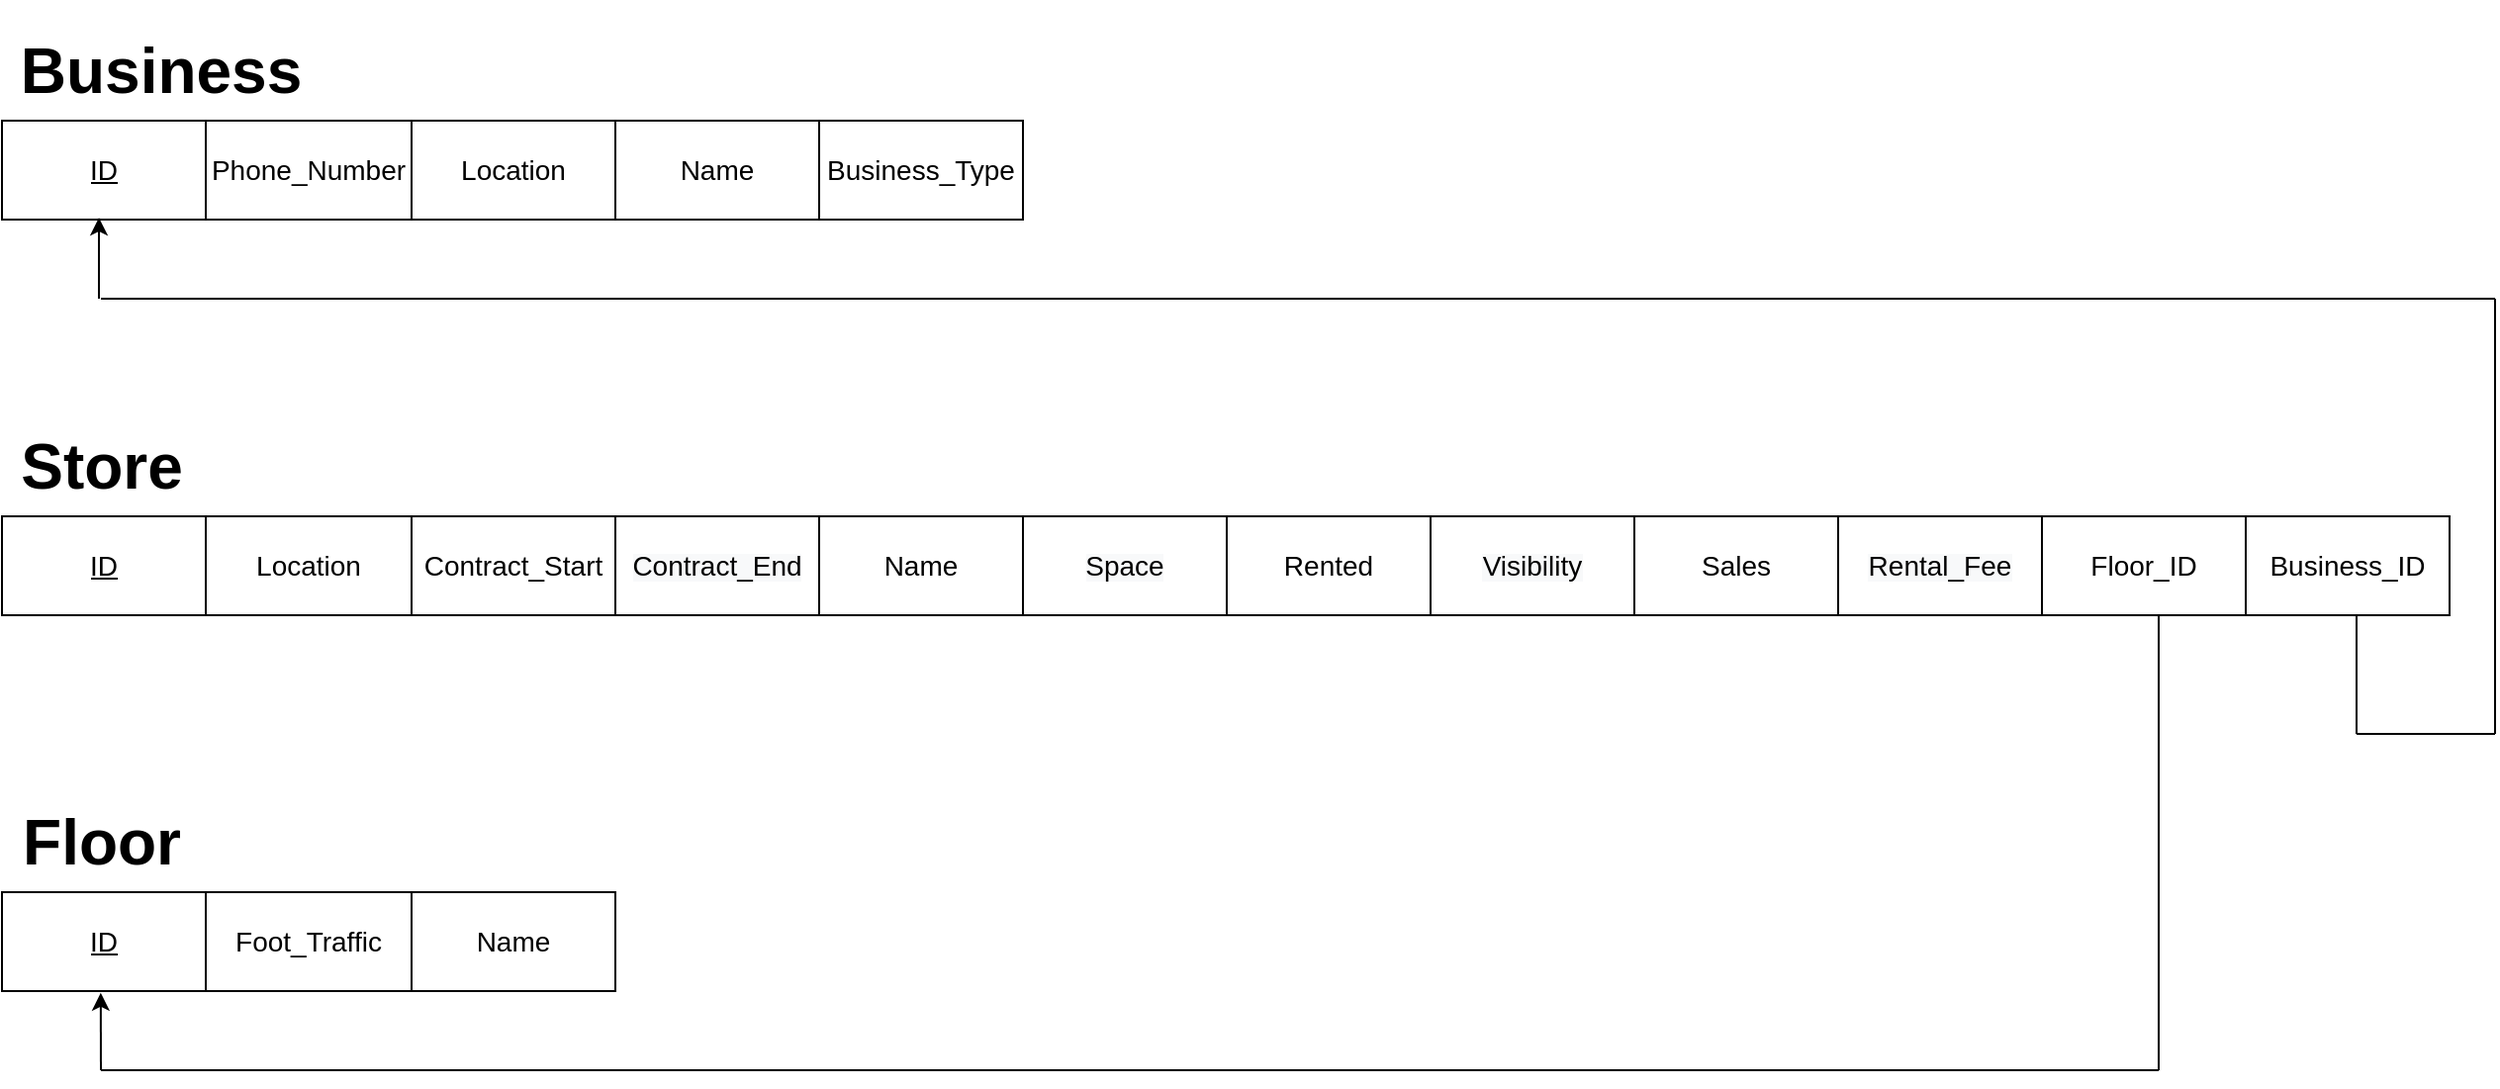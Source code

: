 <mxfile version="14.1.3" type="device"><diagram id="QlJGs3mPaWMUQ_PePfeq" name="Page-1"><mxGraphModel dx="1673" dy="941" grid="0" gridSize="10" guides="0" tooltips="1" connect="1" arrows="1" fold="1" page="0" pageScale="1" pageWidth="850" pageHeight="1100" math="0" shadow="0"><root><mxCell id="0"/><mxCell id="1" parent="0"/><mxCell id="MT9gpwut9oOv43M8Lgvu-1" value="" style="shape=table;html=1;whiteSpace=wrap;startSize=0;container=1;collapsible=0;childLayout=tableLayout;" parent="1" vertex="1"><mxGeometry x="10" y="360" width="1237" height="50" as="geometry"/></mxCell><mxCell id="MT9gpwut9oOv43M8Lgvu-2" value="" style="shape=partialRectangle;html=1;whiteSpace=wrap;collapsible=0;dropTarget=0;pointerEvents=0;fillColor=none;top=0;left=0;bottom=0;right=0;points=[[0,0.5],[1,0.5]];portConstraint=eastwest;" parent="MT9gpwut9oOv43M8Lgvu-1" vertex="1"><mxGeometry width="1237" height="50" as="geometry"/></mxCell><mxCell id="MT9gpwut9oOv43M8Lgvu-3" value="&lt;span&gt;&lt;font style=&quot;font-size: 14px&quot;&gt;&lt;u&gt;ID&lt;/u&gt;&lt;/font&gt;&lt;/span&gt;" style="shape=partialRectangle;html=1;whiteSpace=wrap;connectable=0;fillColor=none;top=0;left=0;bottom=0;right=0;overflow=hidden;" parent="MT9gpwut9oOv43M8Lgvu-2" vertex="1"><mxGeometry width="103" height="50" as="geometry"/></mxCell><mxCell id="MT9gpwut9oOv43M8Lgvu-4" value="&lt;span&gt;&lt;font style=&quot;font-size: 14px&quot;&gt;Location&lt;/font&gt;&lt;/span&gt;" style="shape=partialRectangle;html=1;whiteSpace=wrap;connectable=0;fillColor=none;top=0;left=0;bottom=0;right=0;overflow=hidden;" parent="MT9gpwut9oOv43M8Lgvu-2" vertex="1"><mxGeometry x="103" width="104" height="50" as="geometry"/></mxCell><mxCell id="MT9gpwut9oOv43M8Lgvu-5" value="&lt;span&gt;&lt;font style=&quot;font-size: 14px&quot;&gt;Contract_Start&lt;/font&gt;&lt;/span&gt;" style="shape=partialRectangle;html=1;whiteSpace=wrap;connectable=0;fillColor=none;top=0;left=0;bottom=0;right=0;overflow=hidden;" parent="MT9gpwut9oOv43M8Lgvu-2" vertex="1"><mxGeometry x="207" width="103" height="50" as="geometry"/></mxCell><mxCell id="MT9gpwut9oOv43M8Lgvu-14" value="&lt;span style=&quot;color: rgb(0 , 0 , 0) ; font-family: &amp;#34;helvetica&amp;#34; ; font-style: normal ; font-weight: 400 ; letter-spacing: normal ; text-align: center ; text-indent: 0px ; text-transform: none ; word-spacing: 0px ; background-color: rgb(248 , 249 , 250) ; display: inline ; float: none&quot;&gt;&lt;font style=&quot;font-size: 14px&quot;&gt;Contract_End&lt;/font&gt;&lt;/span&gt;" style="shape=partialRectangle;html=1;whiteSpace=wrap;connectable=0;fillColor=none;top=0;left=0;bottom=0;right=0;overflow=hidden;" parent="MT9gpwut9oOv43M8Lgvu-2" vertex="1"><mxGeometry x="310" width="103" height="50" as="geometry"/></mxCell><mxCell id="MT9gpwut9oOv43M8Lgvu-15" value="&lt;span&gt;&lt;font style=&quot;font-size: 14px&quot;&gt;Name&lt;/font&gt;&lt;/span&gt;" style="shape=partialRectangle;html=1;whiteSpace=wrap;connectable=0;fillColor=none;top=0;left=0;bottom=0;right=0;overflow=hidden;" parent="MT9gpwut9oOv43M8Lgvu-2" vertex="1"><mxGeometry x="413" width="103" height="50" as="geometry"/></mxCell><mxCell id="MT9gpwut9oOv43M8Lgvu-16" value="&lt;span style=&quot;color: rgb(0 , 0 , 0) ; font-family: &amp;#34;helvetica&amp;#34; ; font-style: normal ; font-weight: 400 ; letter-spacing: normal ; text-align: center ; text-indent: 0px ; text-transform: none ; word-spacing: 0px ; background-color: rgb(248 , 249 , 250) ; display: inline ; float: none&quot;&gt;&lt;font style=&quot;font-size: 14px&quot;&gt;Space&lt;/font&gt;&lt;/span&gt;" style="shape=partialRectangle;html=1;whiteSpace=wrap;connectable=0;fillColor=none;top=0;left=0;bottom=0;right=0;overflow=hidden;" parent="MT9gpwut9oOv43M8Lgvu-2" vertex="1"><mxGeometry x="516" width="103" height="50" as="geometry"/></mxCell><mxCell id="MT9gpwut9oOv43M8Lgvu-17" value="&lt;font style=&quot;font-size: 14px&quot;&gt;Rented&lt;/font&gt;" style="shape=partialRectangle;html=1;whiteSpace=wrap;connectable=0;fillColor=none;top=0;left=0;bottom=0;right=0;overflow=hidden;" parent="MT9gpwut9oOv43M8Lgvu-2" vertex="1"><mxGeometry x="619" width="103" height="50" as="geometry"/></mxCell><mxCell id="MT9gpwut9oOv43M8Lgvu-18" value="&lt;span style=&quot;color: rgb(0 , 0 , 0) ; font-family: &amp;#34;helvetica&amp;#34; ; font-style: normal ; font-weight: 400 ; letter-spacing: normal ; text-align: center ; text-indent: 0px ; text-transform: none ; word-spacing: 0px ; background-color: rgb(248 , 249 , 250) ; display: inline ; float: none&quot;&gt;&lt;font style=&quot;font-size: 14px&quot;&gt;Visibility&lt;/font&gt;&lt;/span&gt;" style="shape=partialRectangle;html=1;whiteSpace=wrap;connectable=0;fillColor=none;top=0;left=0;bottom=0;right=0;overflow=hidden;" parent="MT9gpwut9oOv43M8Lgvu-2" vertex="1"><mxGeometry x="722" width="103" height="50" as="geometry"/></mxCell><mxCell id="MT9gpwut9oOv43M8Lgvu-19" value="&lt;font style=&quot;font-size: 14px&quot;&gt;Sales&lt;/font&gt;" style="shape=partialRectangle;html=1;whiteSpace=wrap;connectable=0;fillColor=none;top=0;left=0;bottom=0;right=0;overflow=hidden;" parent="MT9gpwut9oOv43M8Lgvu-2" vertex="1"><mxGeometry x="825" width="103" height="50" as="geometry"/></mxCell><mxCell id="MT9gpwut9oOv43M8Lgvu-20" value="&lt;span style=&quot;color: rgb(0 , 0 , 0) ; font-style: normal ; font-weight: 400 ; letter-spacing: normal ; text-align: center ; text-indent: 0px ; text-transform: none ; word-spacing: 0px ; font-family: &amp;#34;helvetica&amp;#34; ; background-color: rgb(248 , 249 , 250) ; display: inline ; float: none&quot;&gt;&lt;font style=&quot;font-size: 14px&quot;&gt;Rental_Fee&lt;/font&gt;&lt;/span&gt;" style="shape=partialRectangle;html=1;whiteSpace=wrap;connectable=0;fillColor=none;top=0;left=0;bottom=0;right=0;overflow=hidden;" parent="MT9gpwut9oOv43M8Lgvu-2" vertex="1"><mxGeometry x="928" width="103" height="50" as="geometry"/></mxCell><mxCell id="MT9gpwut9oOv43M8Lgvu-22" value="&lt;span style=&quot;font-size: 14px&quot;&gt;Floor_ID&lt;/span&gt;" style="shape=partialRectangle;html=1;whiteSpace=wrap;connectable=0;fillColor=none;top=0;left=0;bottom=0;right=0;overflow=hidden;" parent="MT9gpwut9oOv43M8Lgvu-2" vertex="1"><mxGeometry x="1031" width="103" height="50" as="geometry"/></mxCell><mxCell id="MT9gpwut9oOv43M8Lgvu-21" value="&lt;font style=&quot;font-size: 14px&quot;&gt;Business_ID&lt;/font&gt;" style="shape=partialRectangle;html=1;whiteSpace=wrap;connectable=0;fillColor=none;top=0;left=0;bottom=0;right=0;overflow=hidden;" parent="MT9gpwut9oOv43M8Lgvu-2" vertex="1"><mxGeometry x="1134" width="103" height="50" as="geometry"/></mxCell><mxCell id="MT9gpwut9oOv43M8Lgvu-23" value="&lt;h1&gt;&lt;font style=&quot;font-size: 32px&quot;&gt;Store&lt;/font&gt;&lt;/h1&gt;" style="text;html=1;align=center;verticalAlign=middle;resizable=0;points=[];autosize=1;" parent="1" vertex="1"><mxGeometry x="10" y="310" width="100" height="50" as="geometry"/></mxCell><mxCell id="MT9gpwut9oOv43M8Lgvu-51" value="&lt;h1&gt;&lt;font style=&quot;font-size: 32px&quot;&gt;Business&lt;/font&gt;&lt;/h1&gt;" style="text;html=1;align=center;verticalAlign=middle;resizable=0;points=[];autosize=1;" parent="1" vertex="1"><mxGeometry x="10" y="110" width="160" height="50" as="geometry"/></mxCell><mxCell id="MT9gpwut9oOv43M8Lgvu-57" value="" style="shape=table;html=1;whiteSpace=wrap;startSize=0;container=1;collapsible=0;childLayout=tableLayout;" parent="1" vertex="1"><mxGeometry x="10" y="550" width="310" height="50" as="geometry"/></mxCell><mxCell id="MT9gpwut9oOv43M8Lgvu-58" value="" style="shape=partialRectangle;html=1;whiteSpace=wrap;collapsible=0;dropTarget=0;pointerEvents=0;fillColor=none;top=0;left=0;bottom=0;right=0;points=[[0,0.5],[1,0.5]];portConstraint=eastwest;" parent="MT9gpwut9oOv43M8Lgvu-57" vertex="1"><mxGeometry width="310" height="50" as="geometry"/></mxCell><mxCell id="MT9gpwut9oOv43M8Lgvu-59" value="&lt;span&gt;&lt;font style=&quot;font-size: 14px&quot;&gt;&lt;u&gt;ID&lt;/u&gt;&lt;/font&gt;&lt;/span&gt;" style="shape=partialRectangle;html=1;whiteSpace=wrap;connectable=0;fillColor=none;top=0;left=0;bottom=0;right=0;overflow=hidden;" parent="MT9gpwut9oOv43M8Lgvu-58" vertex="1"><mxGeometry width="103" height="50" as="geometry"/></mxCell><mxCell id="MT9gpwut9oOv43M8Lgvu-60" value="&lt;font style=&quot;font-size: 14px&quot;&gt;Foot_Traffic&lt;/font&gt;" style="shape=partialRectangle;html=1;whiteSpace=wrap;connectable=0;fillColor=none;top=0;left=0;bottom=0;right=0;overflow=hidden;" parent="MT9gpwut9oOv43M8Lgvu-58" vertex="1"><mxGeometry x="103" width="104" height="50" as="geometry"/></mxCell><mxCell id="MT9gpwut9oOv43M8Lgvu-62" value="&lt;font style=&quot;font-size: 14px&quot;&gt;Name&lt;/font&gt;" style="shape=partialRectangle;html=1;whiteSpace=wrap;connectable=0;fillColor=none;top=0;left=0;bottom=0;right=0;overflow=hidden;" parent="MT9gpwut9oOv43M8Lgvu-58" vertex="1"><mxGeometry x="207" width="103" height="50" as="geometry"/></mxCell><mxCell id="MT9gpwut9oOv43M8Lgvu-71" value="&lt;h1&gt;&lt;font style=&quot;font-size: 32px&quot;&gt;Floor&lt;/font&gt;&lt;/h1&gt;" style="text;html=1;align=center;verticalAlign=middle;resizable=0;points=[];autosize=1;" parent="1" vertex="1"><mxGeometry x="10" y="500" width="100" height="50" as="geometry"/></mxCell><mxCell id="MT9gpwut9oOv43M8Lgvu-74" value="" style="shape=table;html=1;whiteSpace=wrap;startSize=0;container=1;collapsible=0;childLayout=tableLayout;" parent="1" vertex="1"><mxGeometry x="10" y="160" width="516" height="50" as="geometry"/></mxCell><mxCell id="MT9gpwut9oOv43M8Lgvu-75" value="" style="shape=partialRectangle;html=1;whiteSpace=wrap;collapsible=0;dropTarget=0;pointerEvents=0;fillColor=none;top=0;left=0;bottom=0;right=0;points=[[0,0.5],[1,0.5]];portConstraint=eastwest;" parent="MT9gpwut9oOv43M8Lgvu-74" vertex="1"><mxGeometry width="516" height="50" as="geometry"/></mxCell><mxCell id="MT9gpwut9oOv43M8Lgvu-76" value="&lt;span&gt;&lt;font style=&quot;font-size: 14px&quot;&gt;&lt;u&gt;ID&lt;/u&gt;&lt;/font&gt;&lt;/span&gt;" style="shape=partialRectangle;html=1;whiteSpace=wrap;connectable=0;fillColor=none;top=0;left=0;bottom=0;right=0;overflow=hidden;" parent="MT9gpwut9oOv43M8Lgvu-75" vertex="1"><mxGeometry width="103" height="50" as="geometry"/></mxCell><mxCell id="MT9gpwut9oOv43M8Lgvu-77" value="&lt;font style=&quot;font-size: 14px&quot;&gt;Phone_Number&lt;/font&gt;" style="shape=partialRectangle;html=1;whiteSpace=wrap;connectable=0;fillColor=none;top=0;left=0;bottom=0;right=0;overflow=hidden;" parent="MT9gpwut9oOv43M8Lgvu-75" vertex="1"><mxGeometry x="103" width="104" height="50" as="geometry"/></mxCell><mxCell id="MT9gpwut9oOv43M8Lgvu-78" value="&lt;font style=&quot;font-size: 14px&quot;&gt;Location&lt;/font&gt;" style="shape=partialRectangle;html=1;whiteSpace=wrap;connectable=0;fillColor=none;top=0;left=0;bottom=0;right=0;overflow=hidden;" parent="MT9gpwut9oOv43M8Lgvu-75" vertex="1"><mxGeometry x="207" width="103" height="50" as="geometry"/></mxCell><mxCell id="MT9gpwut9oOv43M8Lgvu-79" value="&lt;font style=&quot;font-size: 14px&quot;&gt;Name&lt;/font&gt;" style="shape=partialRectangle;html=1;whiteSpace=wrap;connectable=0;fillColor=none;top=0;left=0;bottom=0;right=0;overflow=hidden;" parent="MT9gpwut9oOv43M8Lgvu-75" vertex="1"><mxGeometry x="310" width="103" height="50" as="geometry"/></mxCell><mxCell id="MT9gpwut9oOv43M8Lgvu-80" value="&lt;font style=&quot;font-size: 14px&quot;&gt;Business_Type&lt;/font&gt;" style="shape=partialRectangle;html=1;whiteSpace=wrap;connectable=0;fillColor=none;top=0;left=0;bottom=0;right=0;overflow=hidden;" parent="MT9gpwut9oOv43M8Lgvu-75" vertex="1"><mxGeometry x="413" width="103" height="50" as="geometry"/></mxCell><mxCell id="MT9gpwut9oOv43M8Lgvu-90" value="" style="endArrow=none;html=1;" parent="1" edge="1"><mxGeometry width="50" height="50" relative="1" as="geometry"><mxPoint x="1200" y="470" as="sourcePoint"/><mxPoint x="1200" y="410" as="targetPoint"/></mxGeometry></mxCell><mxCell id="MT9gpwut9oOv43M8Lgvu-91" value="" style="endArrow=none;html=1;" parent="1" edge="1"><mxGeometry width="50" height="50" relative="1" as="geometry"><mxPoint x="1270" y="470" as="sourcePoint"/><mxPoint x="1200" y="470" as="targetPoint"/></mxGeometry></mxCell><mxCell id="MT9gpwut9oOv43M8Lgvu-92" value="" style="endArrow=none;html=1;" parent="1" edge="1"><mxGeometry width="50" height="50" relative="1" as="geometry"><mxPoint x="1270" y="470" as="sourcePoint"/><mxPoint x="1270" y="250" as="targetPoint"/></mxGeometry></mxCell><mxCell id="MT9gpwut9oOv43M8Lgvu-93" value="" style="endArrow=none;html=1;" parent="1" edge="1"><mxGeometry width="50" height="50" relative="1" as="geometry"><mxPoint x="60" y="250" as="sourcePoint"/><mxPoint x="1270" y="250" as="targetPoint"/></mxGeometry></mxCell><mxCell id="MT9gpwut9oOv43M8Lgvu-94" value="" style="endArrow=classic;html=1;entryX=0.095;entryY=0.981;entryDx=0;entryDy=0;entryPerimeter=0;" parent="1" target="MT9gpwut9oOv43M8Lgvu-75" edge="1"><mxGeometry width="50" height="50" relative="1" as="geometry"><mxPoint x="59" y="250" as="sourcePoint"/><mxPoint x="110" y="210" as="targetPoint"/></mxGeometry></mxCell><mxCell id="MT9gpwut9oOv43M8Lgvu-95" value="" style="endArrow=none;html=1;" parent="1" edge="1"><mxGeometry width="50" height="50" relative="1" as="geometry"><mxPoint x="1100" y="640" as="sourcePoint"/><mxPoint x="1100.0" y="410" as="targetPoint"/></mxGeometry></mxCell><mxCell id="MT9gpwut9oOv43M8Lgvu-96" value="" style="endArrow=none;html=1;" parent="1" edge="1"><mxGeometry width="50" height="50" relative="1" as="geometry"><mxPoint x="1100.0" y="640" as="sourcePoint"/><mxPoint x="60" y="640" as="targetPoint"/></mxGeometry></mxCell><mxCell id="MT9gpwut9oOv43M8Lgvu-97" value="" style="endArrow=classic;html=1;entryX=0.161;entryY=1.018;entryDx=0;entryDy=0;entryPerimeter=0;" parent="1" target="MT9gpwut9oOv43M8Lgvu-58" edge="1"><mxGeometry width="50" height="50" relative="1" as="geometry"><mxPoint x="60" y="640" as="sourcePoint"/><mxPoint x="110" y="590" as="targetPoint"/></mxGeometry></mxCell></root></mxGraphModel></diagram></mxfile>